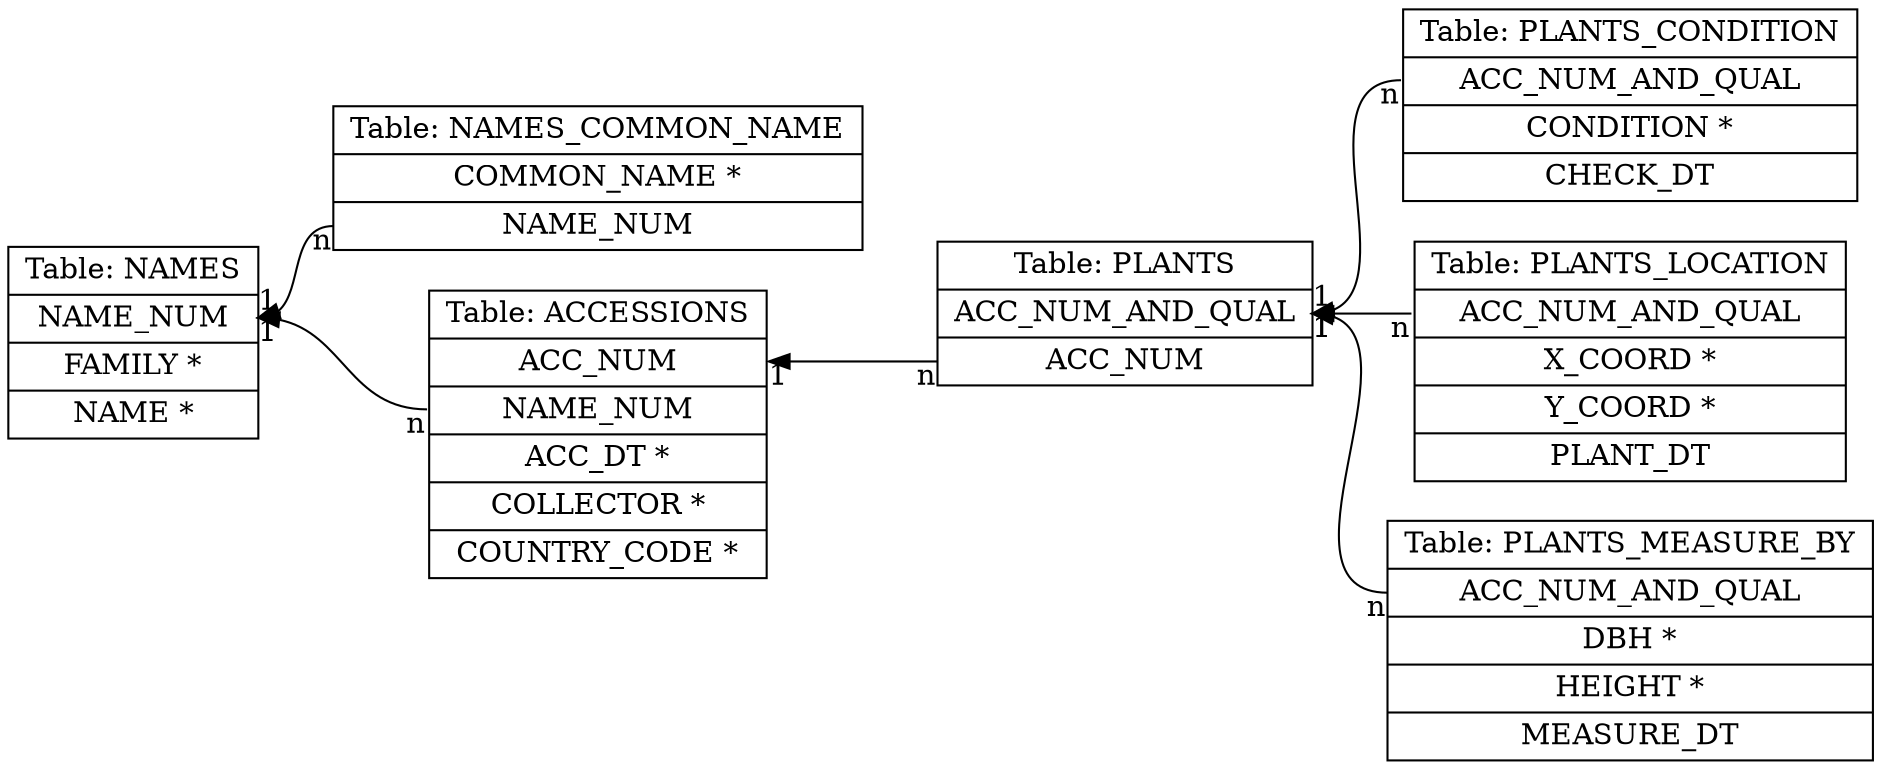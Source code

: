/* Run: dot -Tpng BGBASE_schema.dot > BGBASE_schema.png */

digraph g {

graph [rankdir = "RL"]; 
node [shape = "record"];

ACCESSION [label = "<p0> Table: ACCESSIONS|<p1> ACC_NUM|<p2> NAME_NUM|ACC_DT *|COLLECTOR *|COUNTRY_CODE *"];

PLANTS [label = "<p0> Table: PLANTS|<p1> ACC_NUM_AND_QUAL|<p2> ACC_NUM"];

// ACCESSION:p1 -> PLANTS:p2 [headlabel="n",taillabel="1",dir=back];
PLANTS:p2 -> ACCESSION:p1 [headlabel="1",taillabel="n"];

NAMES [label = "<p0> Table: NAMES|<p1> NAME_NUM|FAMILY *|<p2> NAME *"];

ACCESSION:p2 -> NAMES:p1 [headlabel="1",taillabel="n"];

NAMES_COMMON_NAME [label = "<p0> Table: NAMES_COMMON_NAME|<p1> COMMON_NAME *|<p2> NAME_NUM"];

NAMES_COMMON_NAME:p2 -> NAMES:p1 [headlabel="1",taillabel="n"];

PLANTS_CONDITION [label = "<p0> Table: PLANTS_CONDITION|<p1> ACC_NUM_AND_QUAL|CONDITION *|CHECK_DT"];

PLANTS_CONDITION:p1 -> PLANTS:p1 [headlabel="1",taillabel="n"];

PLANTS_LOCATION [label = "<p0> Table: PLANTS_LOCATION|<p1> ACC_NUM_AND_QUAL|X_COORD *|Y_COORD *|PLANT_DT"];

PLANTS_LOCATION:p1 -> PLANTS:p1 [headlabel="1",taillabel="n"];

PLANTS_MEASURE_BY [label = "<p0> Table: PLANTS_MEASURE_BY|<p1> ACC_NUM_AND_QUAL|DBH *|HEIGHT *|MEASURE_DT"]

PLANTS_MEASURE_BY:p1 -> PLANTS:p1 [headlabel="1",taillabel="n"];

}
